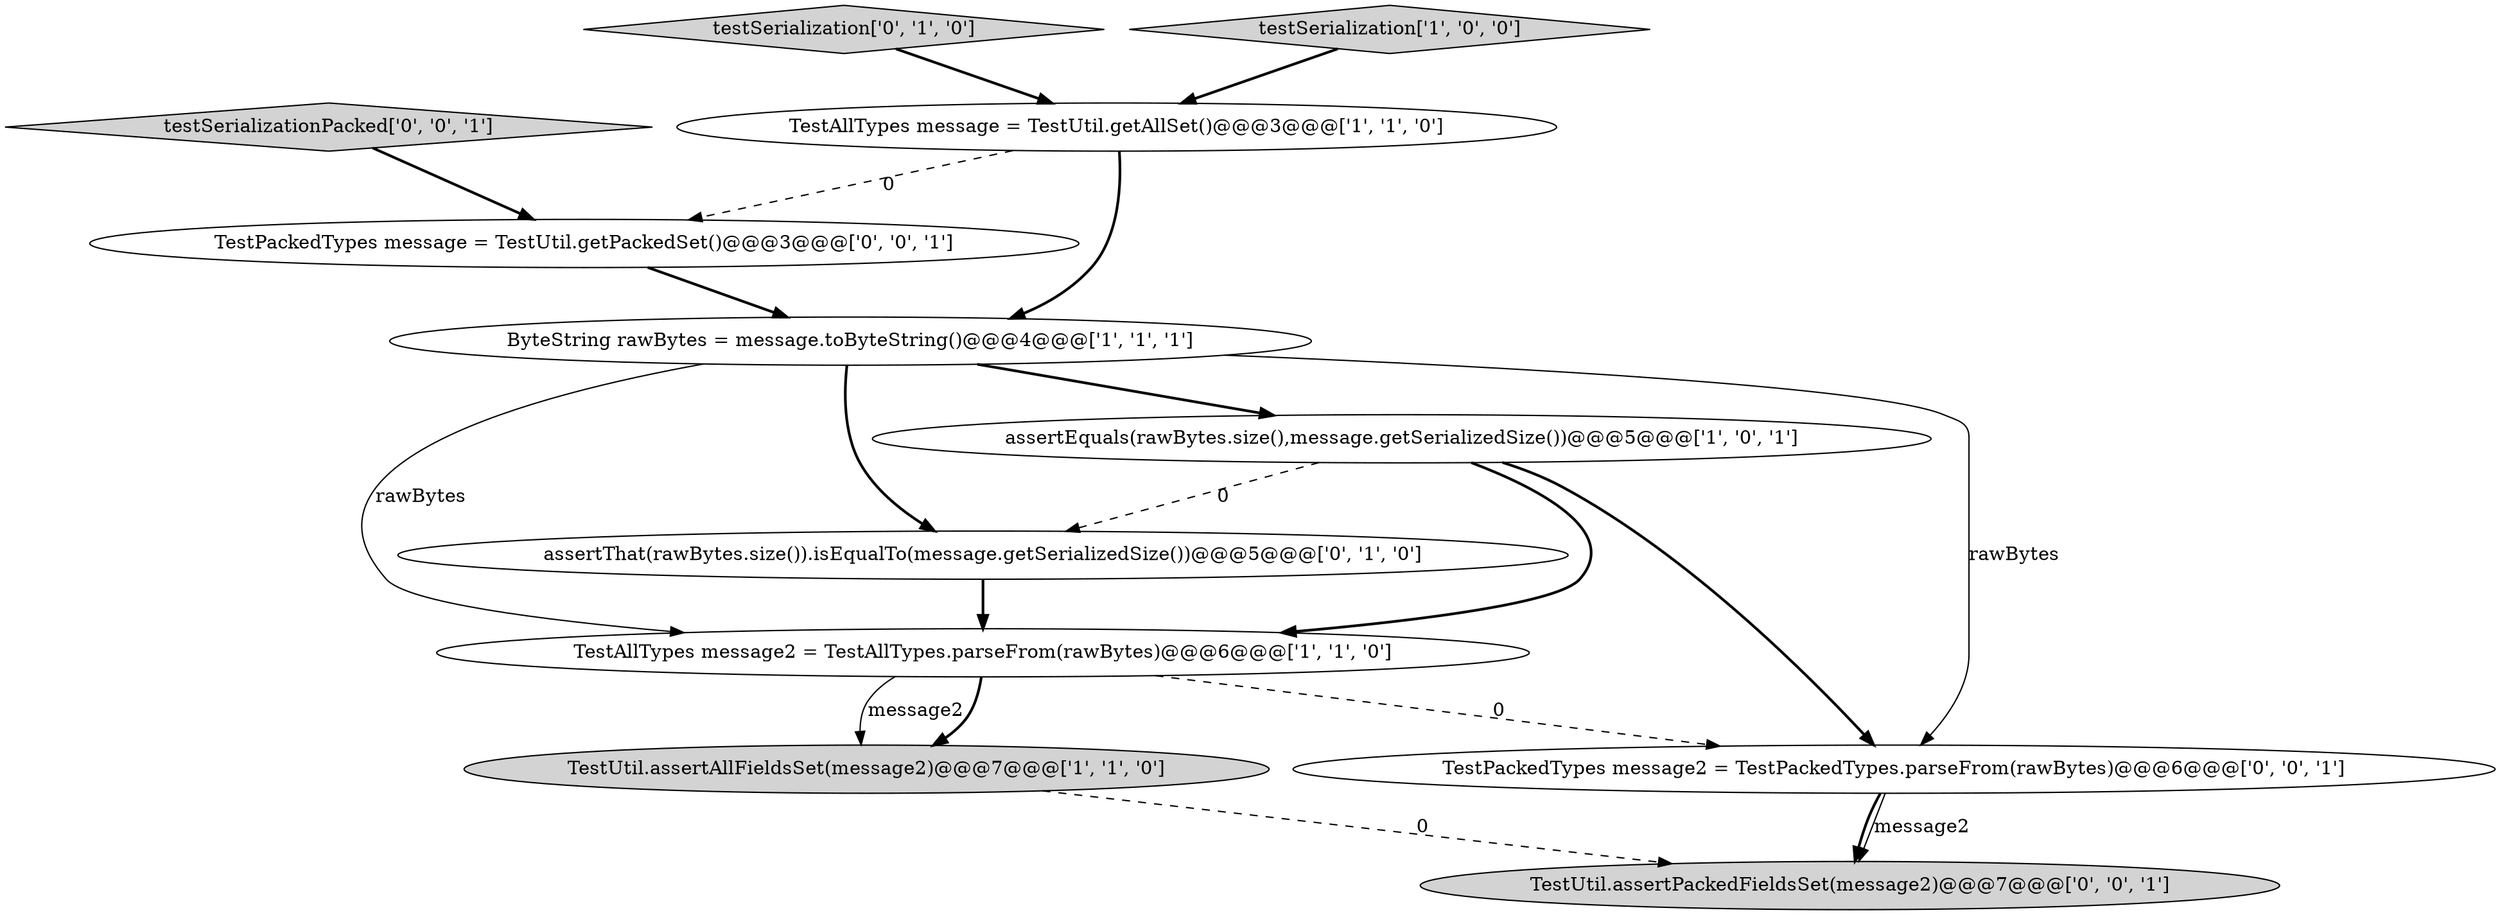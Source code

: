 digraph {
6 [style = filled, label = "assertThat(rawBytes.size()).isEqualTo(message.getSerializedSize())@@@5@@@['0', '1', '0']", fillcolor = white, shape = ellipse image = "AAA1AAABBB2BBB"];
4 [style = filled, label = "ByteString rawBytes = message.toByteString()@@@4@@@['1', '1', '1']", fillcolor = white, shape = ellipse image = "AAA0AAABBB1BBB"];
1 [style = filled, label = "TestAllTypes message = TestUtil.getAllSet()@@@3@@@['1', '1', '0']", fillcolor = white, shape = ellipse image = "AAA0AAABBB1BBB"];
7 [style = filled, label = "testSerialization['0', '1', '0']", fillcolor = lightgray, shape = diamond image = "AAA0AAABBB2BBB"];
2 [style = filled, label = "TestAllTypes message2 = TestAllTypes.parseFrom(rawBytes)@@@6@@@['1', '1', '0']", fillcolor = white, shape = ellipse image = "AAA0AAABBB1BBB"];
5 [style = filled, label = "TestUtil.assertAllFieldsSet(message2)@@@7@@@['1', '1', '0']", fillcolor = lightgray, shape = ellipse image = "AAA0AAABBB1BBB"];
9 [style = filled, label = "TestUtil.assertPackedFieldsSet(message2)@@@7@@@['0', '0', '1']", fillcolor = lightgray, shape = ellipse image = "AAA0AAABBB3BBB"];
11 [style = filled, label = "TestPackedTypes message2 = TestPackedTypes.parseFrom(rawBytes)@@@6@@@['0', '0', '1']", fillcolor = white, shape = ellipse image = "AAA0AAABBB3BBB"];
8 [style = filled, label = "TestPackedTypes message = TestUtil.getPackedSet()@@@3@@@['0', '0', '1']", fillcolor = white, shape = ellipse image = "AAA0AAABBB3BBB"];
3 [style = filled, label = "assertEquals(rawBytes.size(),message.getSerializedSize())@@@5@@@['1', '0', '1']", fillcolor = white, shape = ellipse image = "AAA0AAABBB1BBB"];
0 [style = filled, label = "testSerialization['1', '0', '0']", fillcolor = lightgray, shape = diamond image = "AAA0AAABBB1BBB"];
10 [style = filled, label = "testSerializationPacked['0', '0', '1']", fillcolor = lightgray, shape = diamond image = "AAA0AAABBB3BBB"];
4->11 [style = solid, label="rawBytes"];
1->4 [style = bold, label=""];
3->2 [style = bold, label=""];
4->6 [style = bold, label=""];
10->8 [style = bold, label=""];
3->6 [style = dashed, label="0"];
7->1 [style = bold, label=""];
2->5 [style = solid, label="message2"];
11->9 [style = bold, label=""];
3->11 [style = bold, label=""];
1->8 [style = dashed, label="0"];
2->11 [style = dashed, label="0"];
4->3 [style = bold, label=""];
8->4 [style = bold, label=""];
11->9 [style = solid, label="message2"];
0->1 [style = bold, label=""];
5->9 [style = dashed, label="0"];
6->2 [style = bold, label=""];
2->5 [style = bold, label=""];
4->2 [style = solid, label="rawBytes"];
}
